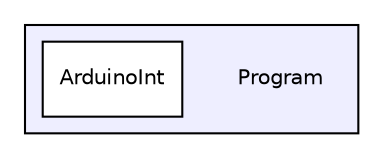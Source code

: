 digraph "Program" {
  compound=true
  node [ fontsize="10", fontname="Helvetica"];
  edge [ labelfontsize="10", labelfontname="Helvetica"];
  subgraph clusterdir_dd9648d51d0cc76533772683c862213b {
    graph [ bgcolor="#eeeeff", pencolor="black", label="" URL="dir_dd9648d51d0cc76533772683c862213b.html"];
    dir_dd9648d51d0cc76533772683c862213b [shape=plaintext label="Program"];
    dir_ae9f9230202598cfbcea1e1894bf5d4a [shape=box label="ArduinoInt" color="black" fillcolor="white" style="filled" URL="dir_ae9f9230202598cfbcea1e1894bf5d4a.html"];
  }
}
